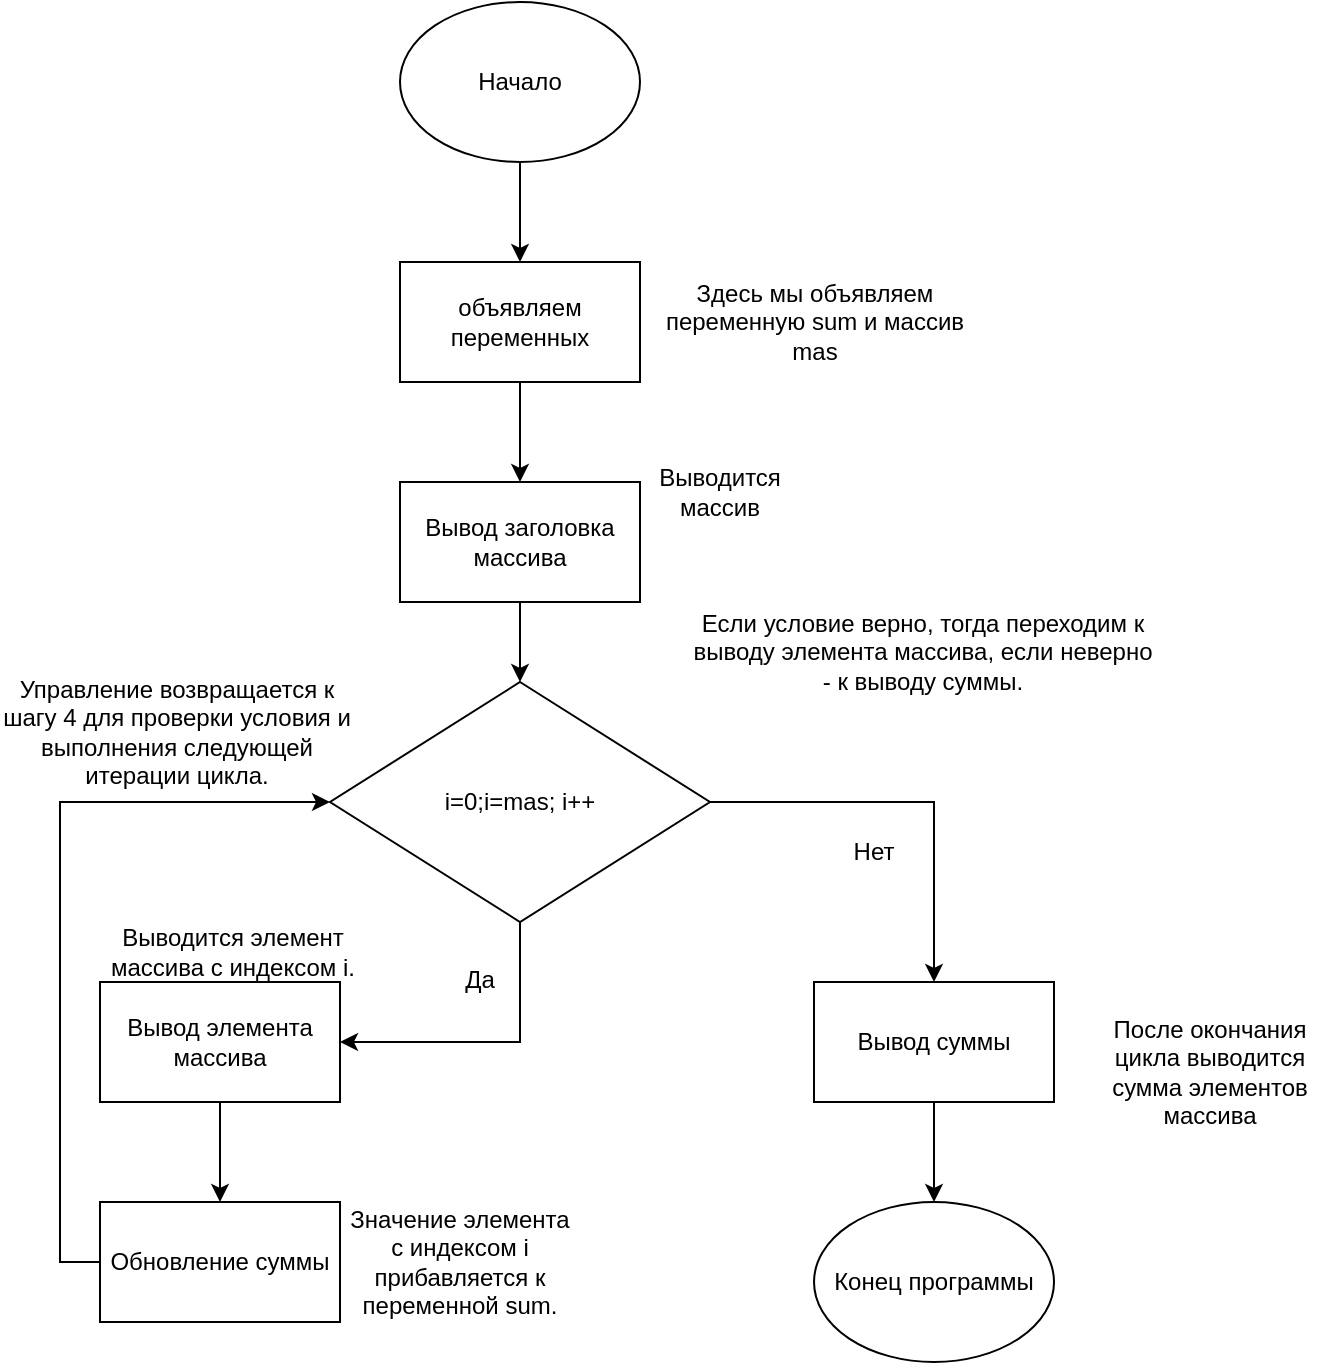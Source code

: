 <mxfile version="22.1.21" type="github">
  <diagram name="Страница — 1" id="ydNr421X3AxK_NGSpcW-">
    <mxGraphModel dx="2868" dy="391" grid="1" gridSize="10" guides="1" tooltips="1" connect="1" arrows="1" fold="1" page="1" pageScale="1" pageWidth="827" pageHeight="1169" math="0" shadow="0">
      <root>
        <mxCell id="0" />
        <mxCell id="1" parent="0" />
        <mxCell id="Vahfz4YzMRWOSU6t06KZ-3" style="edgeStyle=orthogonalEdgeStyle;rounded=0;orthogonalLoop=1;jettySize=auto;html=1;exitX=0.5;exitY=1;exitDx=0;exitDy=0;" parent="1" source="Vahfz4YzMRWOSU6t06KZ-1" target="Vahfz4YzMRWOSU6t06KZ-2" edge="1">
          <mxGeometry relative="1" as="geometry" />
        </mxCell>
        <mxCell id="Vahfz4YzMRWOSU6t06KZ-1" value="Начало" style="ellipse;whiteSpace=wrap;html=1;" parent="1" vertex="1">
          <mxGeometry x="580" y="1280" width="120" height="80" as="geometry" />
        </mxCell>
        <mxCell id="Vahfz4YzMRWOSU6t06KZ-5" style="edgeStyle=orthogonalEdgeStyle;rounded=0;orthogonalLoop=1;jettySize=auto;html=1;exitX=0.5;exitY=1;exitDx=0;exitDy=0;" parent="1" source="Vahfz4YzMRWOSU6t06KZ-2" target="Vahfz4YzMRWOSU6t06KZ-4" edge="1">
          <mxGeometry relative="1" as="geometry" />
        </mxCell>
        <mxCell id="Vahfz4YzMRWOSU6t06KZ-2" value="объявляем переменных" style="rounded=0;whiteSpace=wrap;html=1;" parent="1" vertex="1">
          <mxGeometry x="580" y="1410" width="120" height="60" as="geometry" />
        </mxCell>
        <mxCell id="Vahfz4YzMRWOSU6t06KZ-7" style="edgeStyle=orthogonalEdgeStyle;rounded=0;orthogonalLoop=1;jettySize=auto;html=1;exitX=0.5;exitY=1;exitDx=0;exitDy=0;" parent="1" source="Vahfz4YzMRWOSU6t06KZ-4" target="Vahfz4YzMRWOSU6t06KZ-6" edge="1">
          <mxGeometry relative="1" as="geometry" />
        </mxCell>
        <mxCell id="Vahfz4YzMRWOSU6t06KZ-4" value="Вывод заголовка массива" style="rounded=0;whiteSpace=wrap;html=1;" parent="1" vertex="1">
          <mxGeometry x="580" y="1520" width="120" height="60" as="geometry" />
        </mxCell>
        <mxCell id="Vahfz4YzMRWOSU6t06KZ-16" style="edgeStyle=orthogonalEdgeStyle;rounded=0;orthogonalLoop=1;jettySize=auto;html=1;exitX=1;exitY=0.5;exitDx=0;exitDy=0;entryX=0.5;entryY=0;entryDx=0;entryDy=0;" parent="1" source="Vahfz4YzMRWOSU6t06KZ-6" target="Vahfz4YzMRWOSU6t06KZ-9" edge="1">
          <mxGeometry relative="1" as="geometry" />
        </mxCell>
        <mxCell id="Vahfz4YzMRWOSU6t06KZ-20" style="edgeStyle=orthogonalEdgeStyle;rounded=0;orthogonalLoop=1;jettySize=auto;html=1;entryX=1;entryY=0.5;entryDx=0;entryDy=0;" parent="1" source="Vahfz4YzMRWOSU6t06KZ-6" target="Vahfz4YzMRWOSU6t06KZ-8" edge="1">
          <mxGeometry relative="1" as="geometry" />
        </mxCell>
        <mxCell id="Vahfz4YzMRWOSU6t06KZ-6" value="i=0;i=mas; i++" style="rhombus;whiteSpace=wrap;html=1;" parent="1" vertex="1">
          <mxGeometry x="545" y="1620" width="190" height="120" as="geometry" />
        </mxCell>
        <mxCell id="Vahfz4YzMRWOSU6t06KZ-14" style="edgeStyle=orthogonalEdgeStyle;rounded=0;orthogonalLoop=1;jettySize=auto;html=1;exitX=0.5;exitY=1;exitDx=0;exitDy=0;" parent="1" source="Vahfz4YzMRWOSU6t06KZ-8" target="Vahfz4YzMRWOSU6t06KZ-12" edge="1">
          <mxGeometry relative="1" as="geometry" />
        </mxCell>
        <mxCell id="Vahfz4YzMRWOSU6t06KZ-8" value="Вывод элемента массива" style="rounded=0;whiteSpace=wrap;html=1;" parent="1" vertex="1">
          <mxGeometry x="430" y="1770" width="120" height="60" as="geometry" />
        </mxCell>
        <mxCell id="Vahfz4YzMRWOSU6t06KZ-22" style="edgeStyle=orthogonalEdgeStyle;rounded=0;orthogonalLoop=1;jettySize=auto;html=1;exitX=0.5;exitY=1;exitDx=0;exitDy=0;" parent="1" source="Vahfz4YzMRWOSU6t06KZ-9" target="Vahfz4YzMRWOSU6t06KZ-21" edge="1">
          <mxGeometry relative="1" as="geometry" />
        </mxCell>
        <mxCell id="Vahfz4YzMRWOSU6t06KZ-9" value="Вывод суммы" style="rounded=0;whiteSpace=wrap;html=1;" parent="1" vertex="1">
          <mxGeometry x="787" y="1770" width="120" height="60" as="geometry" />
        </mxCell>
        <mxCell id="Vahfz4YzMRWOSU6t06KZ-10" value="После окончания цикла выводится сумма элементов массива" style="text;html=1;strokeColor=none;fillColor=none;align=center;verticalAlign=middle;whiteSpace=wrap;rounded=0;" parent="1" vertex="1">
          <mxGeometry x="920" y="1800" width="130" height="30" as="geometry" />
        </mxCell>
        <mxCell id="Vahfz4YzMRWOSU6t06KZ-11" value="Выводится элемент массива с индексом i." style="text;html=1;strokeColor=none;fillColor=none;align=center;verticalAlign=middle;whiteSpace=wrap;rounded=0;" parent="1" vertex="1">
          <mxGeometry x="430" y="1740" width="133" height="30" as="geometry" />
        </mxCell>
        <mxCell id="Vahfz4YzMRWOSU6t06KZ-19" style="edgeStyle=orthogonalEdgeStyle;rounded=0;orthogonalLoop=1;jettySize=auto;html=1;exitX=0;exitY=0.5;exitDx=0;exitDy=0;entryX=0;entryY=0.5;entryDx=0;entryDy=0;" parent="1" source="Vahfz4YzMRWOSU6t06KZ-12" target="Vahfz4YzMRWOSU6t06KZ-6" edge="1">
          <mxGeometry relative="1" as="geometry" />
        </mxCell>
        <mxCell id="Vahfz4YzMRWOSU6t06KZ-12" value="Обновление суммы" style="rounded=0;whiteSpace=wrap;html=1;" parent="1" vertex="1">
          <mxGeometry x="430" y="1880" width="120" height="60" as="geometry" />
        </mxCell>
        <mxCell id="Vahfz4YzMRWOSU6t06KZ-13" value="Значение элемента с индексом i прибавляется к переменной sum." style="text;html=1;strokeColor=none;fillColor=none;align=center;verticalAlign=middle;whiteSpace=wrap;rounded=0;" parent="1" vertex="1">
          <mxGeometry x="550" y="1895" width="120" height="30" as="geometry" />
        </mxCell>
        <mxCell id="Vahfz4YzMRWOSU6t06KZ-17" value="Управление возвращается к шагу 4 для проверки условия и выполнения следующей итерации цикла." style="text;html=1;strokeColor=none;fillColor=none;align=center;verticalAlign=middle;whiteSpace=wrap;rounded=0;" parent="1" vertex="1">
          <mxGeometry x="380" y="1630" width="177" height="30" as="geometry" />
        </mxCell>
        <mxCell id="Vahfz4YzMRWOSU6t06KZ-21" value="Конец программы" style="ellipse;whiteSpace=wrap;html=1;" parent="1" vertex="1">
          <mxGeometry x="787.01" y="1880" width="120" height="80" as="geometry" />
        </mxCell>
        <mxCell id="Vahfz4YzMRWOSU6t06KZ-25" value="Если условие верно, тогда переходим к выводу элемента массива, если неверно - к выводу суммы." style="text;html=1;strokeColor=none;fillColor=none;align=center;verticalAlign=middle;whiteSpace=wrap;rounded=0;" parent="1" vertex="1">
          <mxGeometry x="723.5" y="1590" width="235" height="30" as="geometry" />
        </mxCell>
        <mxCell id="Vahfz4YzMRWOSU6t06KZ-26" value="Да" style="text;html=1;strokeColor=none;fillColor=none;align=center;verticalAlign=middle;whiteSpace=wrap;rounded=0;" parent="1" vertex="1">
          <mxGeometry x="590" y="1754" width="60" height="30" as="geometry" />
        </mxCell>
        <mxCell id="Vahfz4YzMRWOSU6t06KZ-27" value="Нет" style="text;html=1;strokeColor=none;fillColor=none;align=center;verticalAlign=middle;whiteSpace=wrap;rounded=0;" parent="1" vertex="1">
          <mxGeometry x="787" y="1690" width="60" height="30" as="geometry" />
        </mxCell>
        <mxCell id="Vahfz4YzMRWOSU6t06KZ-29" value="Выводится массив" style="text;html=1;strokeColor=none;fillColor=none;align=center;verticalAlign=middle;whiteSpace=wrap;rounded=0;" parent="1" vertex="1">
          <mxGeometry x="710" y="1510" width="60" height="30" as="geometry" />
        </mxCell>
        <mxCell id="Vahfz4YzMRWOSU6t06KZ-30" value="Здесь мы объявляем переменную sum и массив mas" style="text;html=1;strokeColor=none;fillColor=none;align=center;verticalAlign=middle;whiteSpace=wrap;rounded=0;" parent="1" vertex="1">
          <mxGeometry x="710" y="1425" width="155" height="30" as="geometry" />
        </mxCell>
      </root>
    </mxGraphModel>
  </diagram>
</mxfile>
